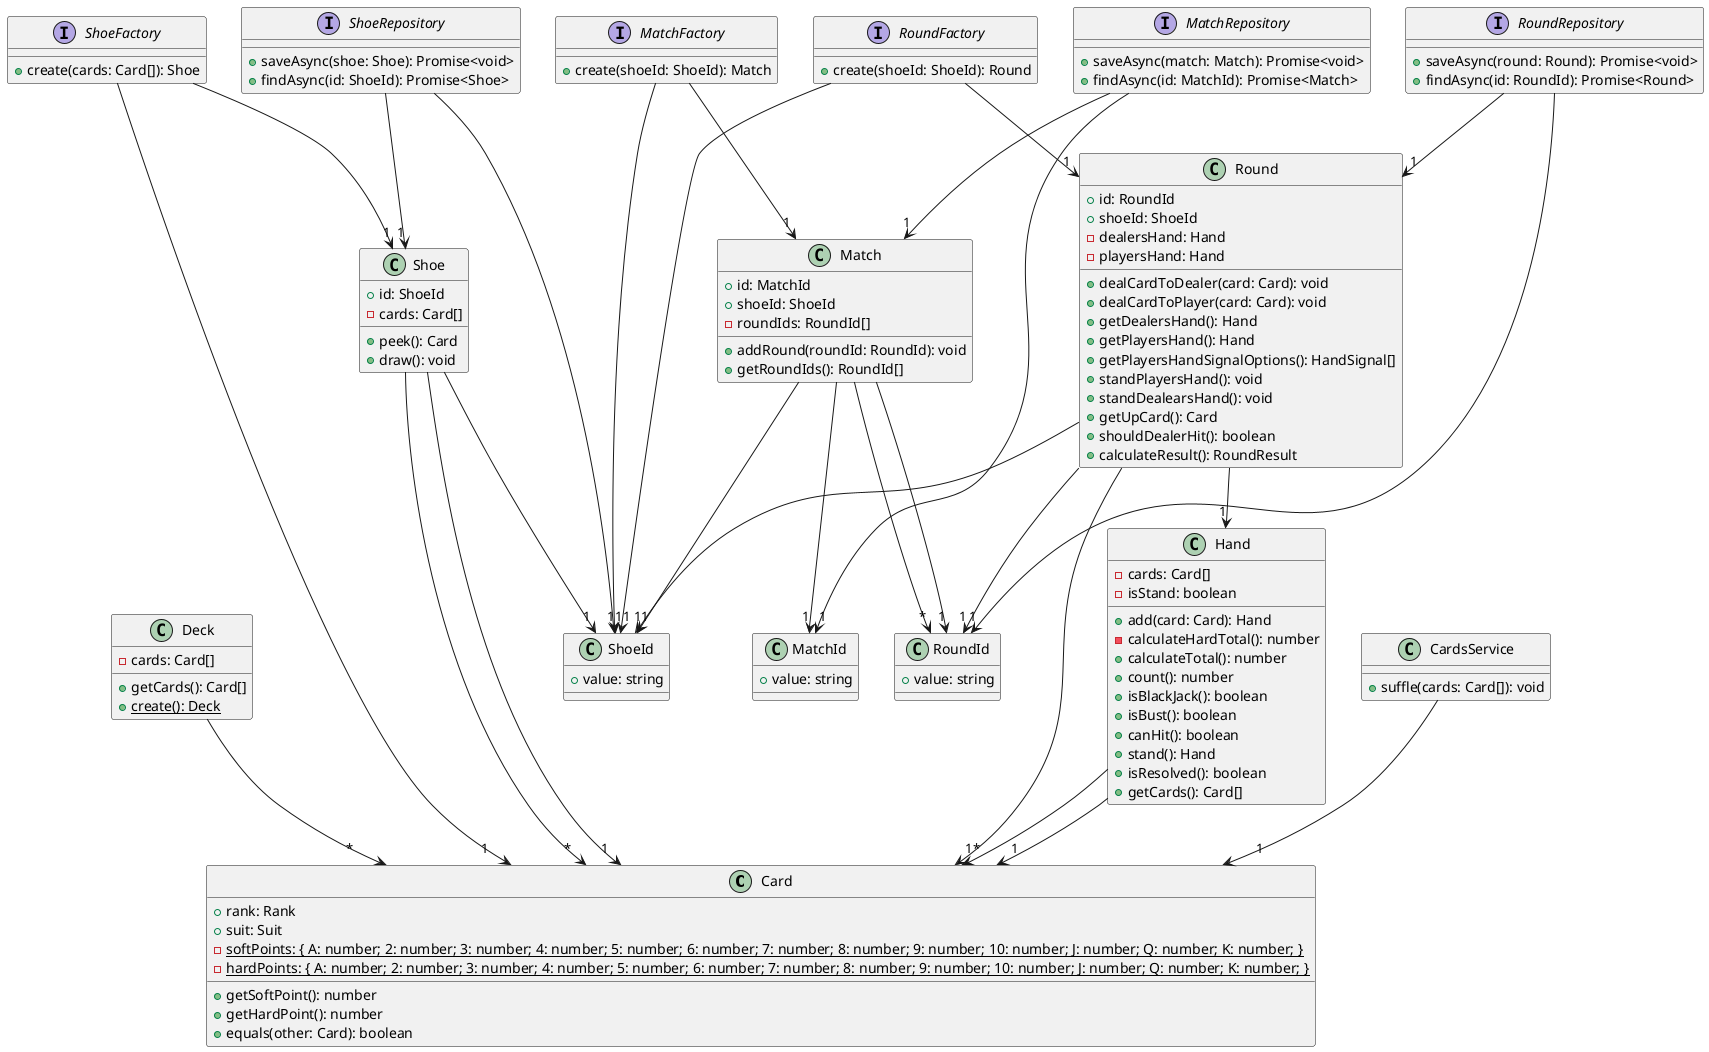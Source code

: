 @startuml
class Card {
    +rank: Rank
    +suit: Suit
    +getSoftPoint(): number
    +getHardPoint(): number
    +equals(other: Card): boolean
    -{static} softPoints: { A: number; 2: number; 3: number; 4: number; 5: number; 6: number; 7: number; 8: number; 9: number; 10: number; J: number; Q: number; K: number; }
    -{static} hardPoints: { A: number; 2: number; 3: number; 4: number; 5: number; 6: number; 7: number; 8: number; 9: number; 10: number; J: number; Q: number; K: number; }
}
class Deck {
    -cards: Card[]
    +getCards(): Card[]
    +{static} create(): Deck
}
class Hand {
    -cards: Card[]
    -isStand: boolean
    +add(card: Card): Hand
    -calculateHardTotal(): number
    +calculateTotal(): number
    +count(): number
    +isBlackJack(): boolean
    +isBust(): boolean
    +canHit(): boolean
    +stand(): Hand
    +isResolved(): boolean
    +getCards(): Card[]
}
class RoundId {
    +value: string
}
class ShoeId {
    +value: string
}
class MatchId {
    +value: string
}
class Match {
    +id: MatchId
    +shoeId: ShoeId
    -roundIds: RoundId[]
    +addRound(roundId: RoundId): void
    +getRoundIds(): RoundId[]
}
interface MatchFactory {
    +create(shoeId: ShoeId): Match
}
interface MatchRepository {
    +saveAsync(match: Match): Promise<void>
    +findAsync(id: MatchId): Promise<Match>
}
class Round {
    +id: RoundId
    +shoeId: ShoeId
    -dealersHand: Hand
    -playersHand: Hand
    +dealCardToDealer(card: Card): void
    +dealCardToPlayer(card: Card): void
    +getDealersHand(): Hand
    +getPlayersHand(): Hand
    +getPlayersHandSignalOptions(): HandSignal[]
    +standPlayersHand(): void
    +standDealearsHand(): void
    +getUpCard(): Card
    +shouldDealerHit(): boolean
    +calculateResult(): RoundResult
}
interface RoundFactory {
    +create(shoeId: ShoeId): Round
}
interface RoundRepository {
    +saveAsync(round: Round): Promise<void>
    +findAsync(id: RoundId): Promise<Round>
}
class Shoe {
    +id: ShoeId
    -cards: Card[]
    +peek(): Card
    +draw(): void
}
interface ShoeFactory {
    +create(cards: Card[]): Shoe
}
interface ShoeRepository {
    +saveAsync(shoe: Shoe): Promise<void>
    +findAsync(id: ShoeId): Promise<Shoe>
}
class CardsService {
    +suffle(cards: Card[]): void
}
Deck --> "*" Card
Hand --> "*" Card
Hand --> "1" Card
Match --> "1" MatchId
Match --> "1" ShoeId
Match --> "*" RoundId
Match --> "1" RoundId
MatchFactory --> "1" ShoeId
MatchFactory --> "1" Match
MatchRepository --> "1" Match
MatchRepository --> "1" MatchId
Round --> "1" RoundId
Round --> "1" ShoeId
Round --> "1" Hand
Round --> "1" Card
RoundFactory --> "1" ShoeId
RoundFactory --> "1" Round
RoundRepository --> "1" Round
RoundRepository --> "1" RoundId
Shoe --> "1" ShoeId
Shoe --> "*" Card
Shoe --> "1" Card
ShoeFactory --> "1" Card
ShoeFactory --> "1" Shoe
ShoeRepository --> "1" Shoe
ShoeRepository --> "1" ShoeId
CardsService --> "1" Card
@enduml